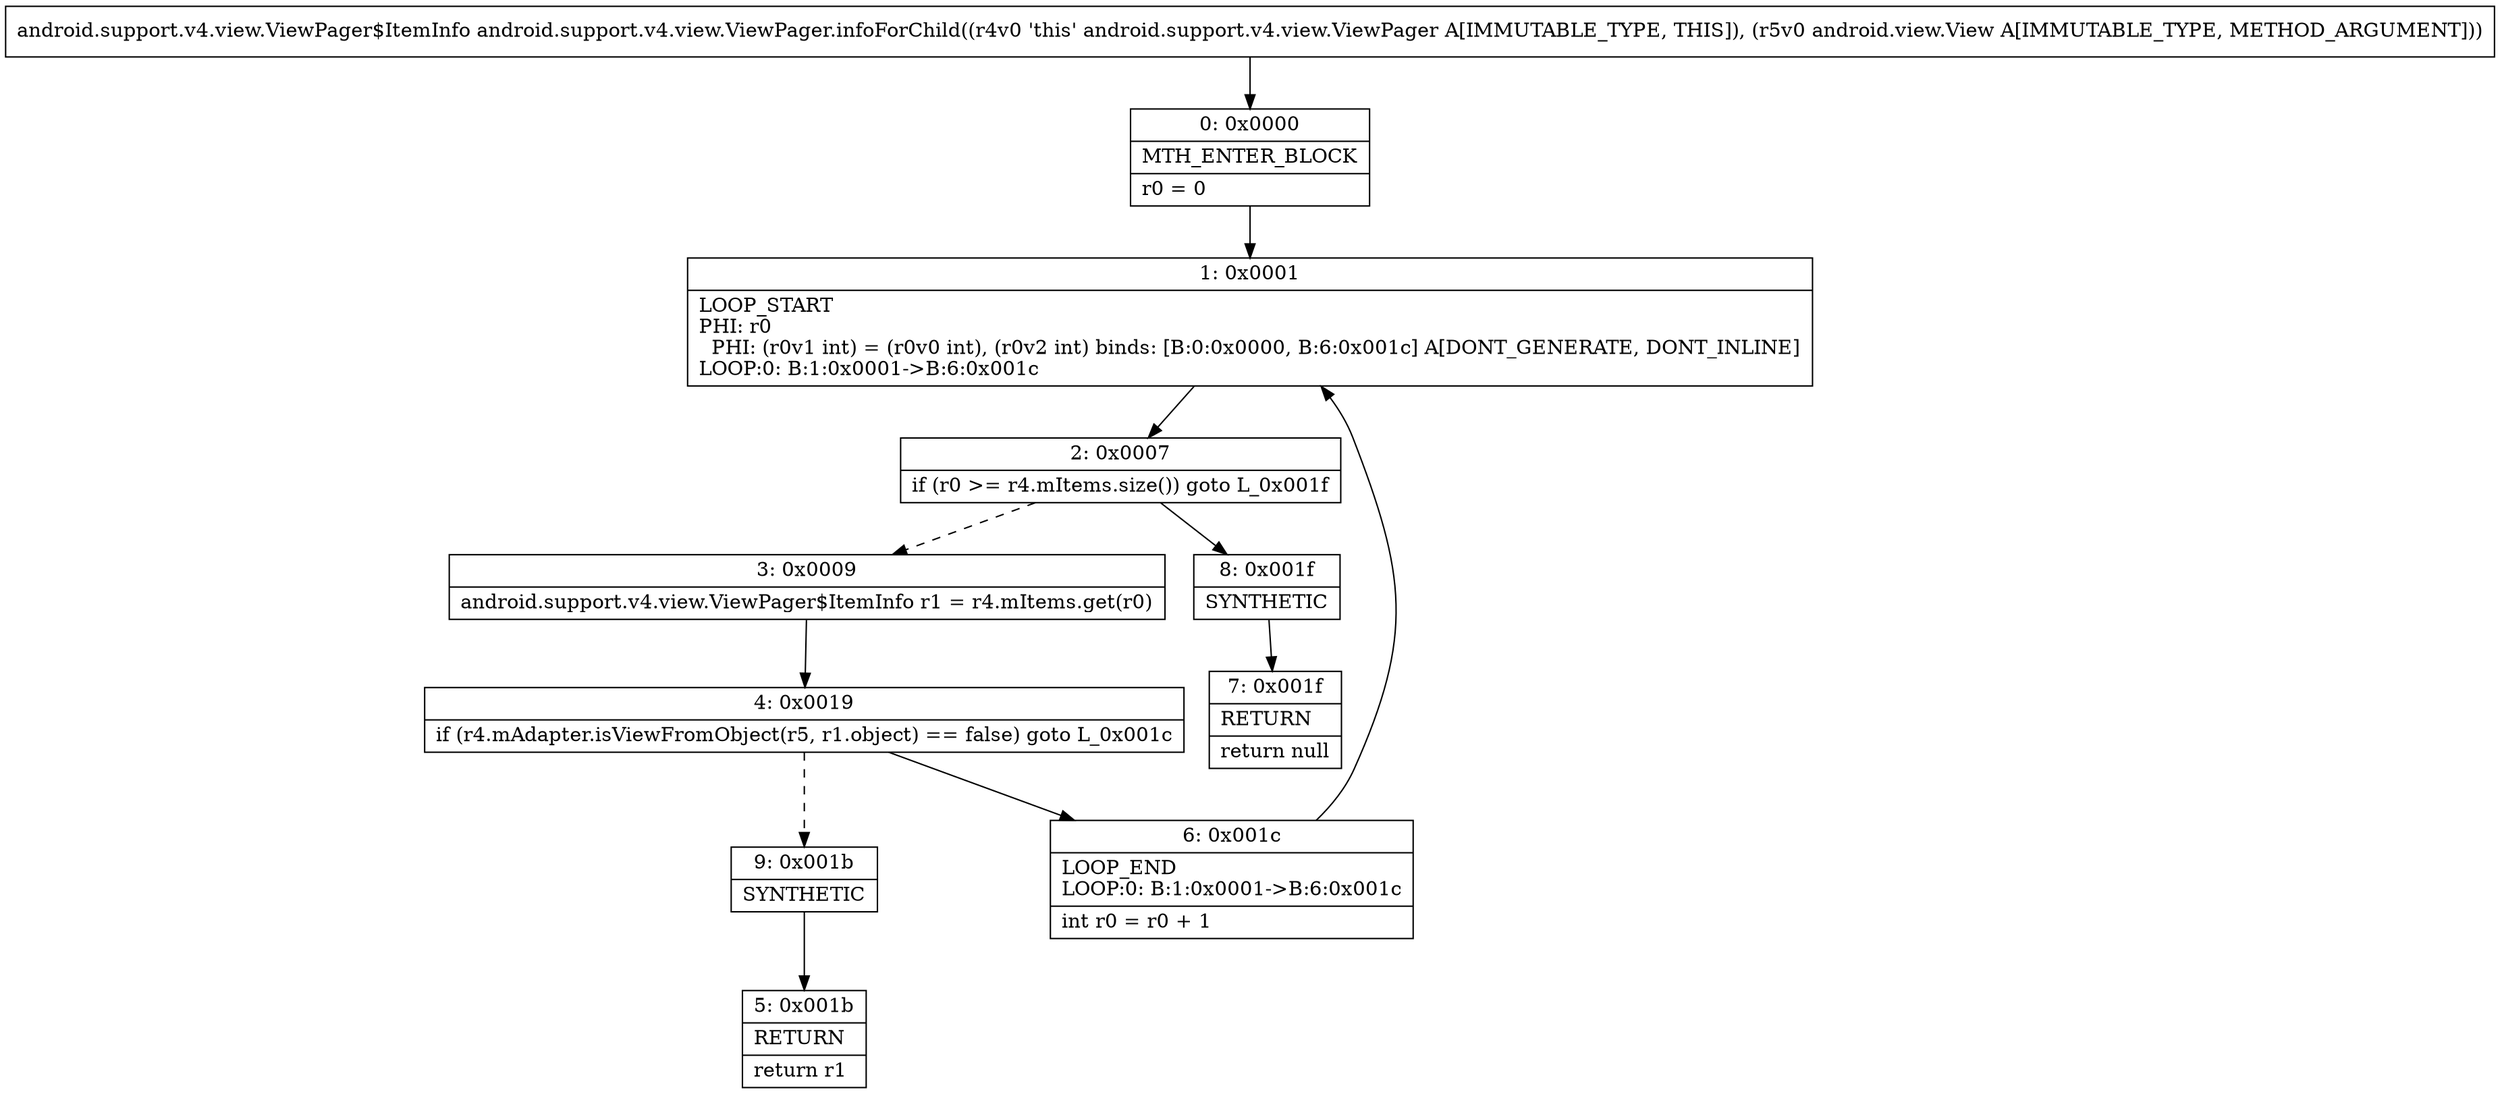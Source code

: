 digraph "CFG forandroid.support.v4.view.ViewPager.infoForChild(Landroid\/view\/View;)Landroid\/support\/v4\/view\/ViewPager$ItemInfo;" {
Node_0 [shape=record,label="{0\:\ 0x0000|MTH_ENTER_BLOCK\l|r0 = 0\l}"];
Node_1 [shape=record,label="{1\:\ 0x0001|LOOP_START\lPHI: r0 \l  PHI: (r0v1 int) = (r0v0 int), (r0v2 int) binds: [B:0:0x0000, B:6:0x001c] A[DONT_GENERATE, DONT_INLINE]\lLOOP:0: B:1:0x0001\-\>B:6:0x001c\l}"];
Node_2 [shape=record,label="{2\:\ 0x0007|if (r0 \>= r4.mItems.size()) goto L_0x001f\l}"];
Node_3 [shape=record,label="{3\:\ 0x0009|android.support.v4.view.ViewPager$ItemInfo r1 = r4.mItems.get(r0)\l}"];
Node_4 [shape=record,label="{4\:\ 0x0019|if (r4.mAdapter.isViewFromObject(r5, r1.object) == false) goto L_0x001c\l}"];
Node_5 [shape=record,label="{5\:\ 0x001b|RETURN\l|return r1\l}"];
Node_6 [shape=record,label="{6\:\ 0x001c|LOOP_END\lLOOP:0: B:1:0x0001\-\>B:6:0x001c\l|int r0 = r0 + 1\l}"];
Node_7 [shape=record,label="{7\:\ 0x001f|RETURN\l|return null\l}"];
Node_8 [shape=record,label="{8\:\ 0x001f|SYNTHETIC\l}"];
Node_9 [shape=record,label="{9\:\ 0x001b|SYNTHETIC\l}"];
MethodNode[shape=record,label="{android.support.v4.view.ViewPager$ItemInfo android.support.v4.view.ViewPager.infoForChild((r4v0 'this' android.support.v4.view.ViewPager A[IMMUTABLE_TYPE, THIS]), (r5v0 android.view.View A[IMMUTABLE_TYPE, METHOD_ARGUMENT])) }"];
MethodNode -> Node_0;
Node_0 -> Node_1;
Node_1 -> Node_2;
Node_2 -> Node_3[style=dashed];
Node_2 -> Node_8;
Node_3 -> Node_4;
Node_4 -> Node_6;
Node_4 -> Node_9[style=dashed];
Node_6 -> Node_1;
Node_8 -> Node_7;
Node_9 -> Node_5;
}

